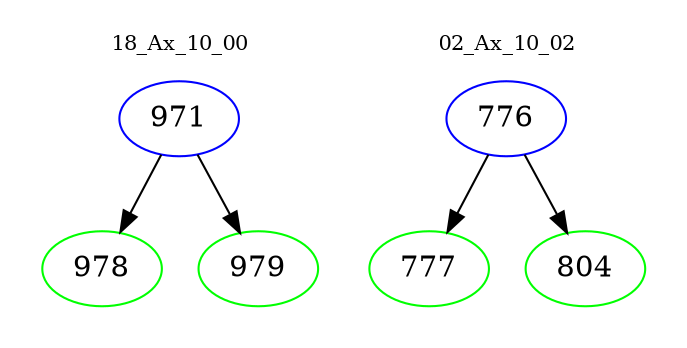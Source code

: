 digraph{
subgraph cluster_0 {
color = white
label = "18_Ax_10_00";
fontsize=10;
T0_971 [label="971", color="blue"]
T0_971 -> T0_978 [color="black"]
T0_978 [label="978", color="green"]
T0_971 -> T0_979 [color="black"]
T0_979 [label="979", color="green"]
}
subgraph cluster_1 {
color = white
label = "02_Ax_10_02";
fontsize=10;
T1_776 [label="776", color="blue"]
T1_776 -> T1_777 [color="black"]
T1_777 [label="777", color="green"]
T1_776 -> T1_804 [color="black"]
T1_804 [label="804", color="green"]
}
}
